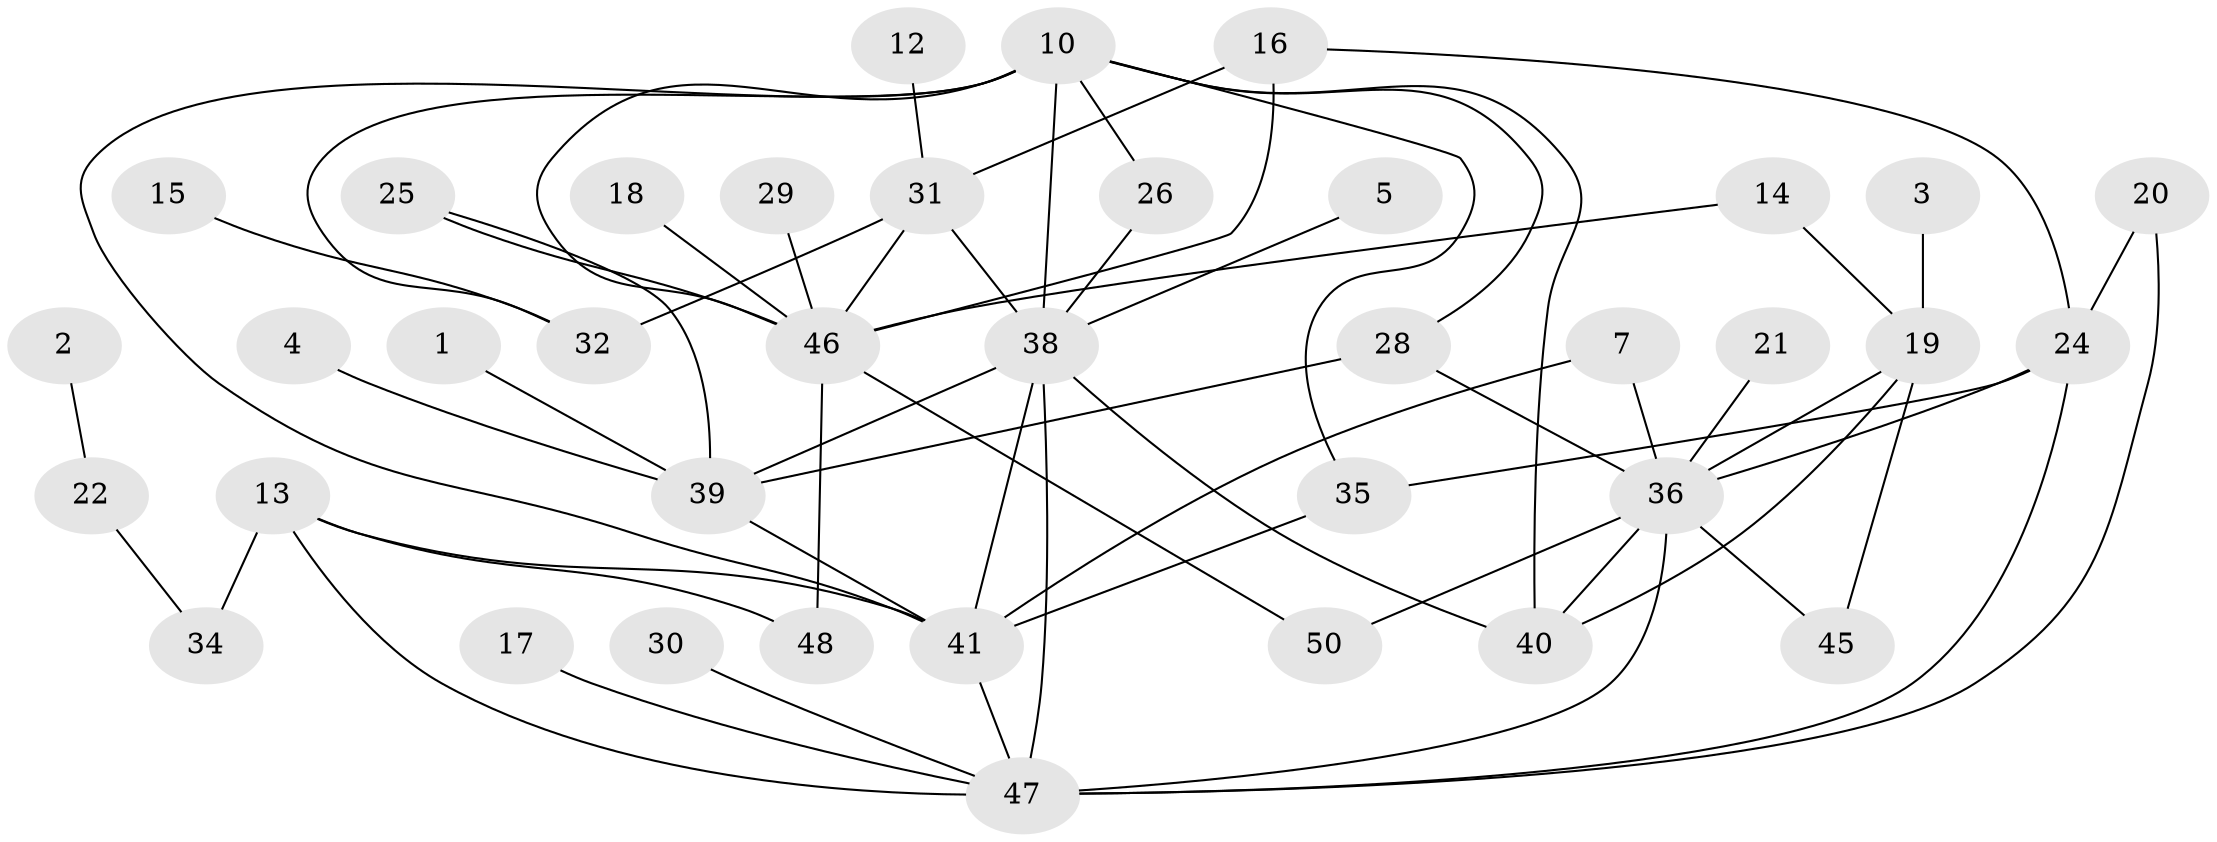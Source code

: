 // original degree distribution, {4: 0.08, 1: 0.26, 6: 0.03, 3: 0.17, 0: 0.1, 2: 0.25, 5: 0.09, 7: 0.02}
// Generated by graph-tools (version 1.1) at 2025/25/03/09/25 03:25:13]
// undirected, 38 vertices, 61 edges
graph export_dot {
graph [start="1"]
  node [color=gray90,style=filled];
  1;
  2;
  3;
  4;
  5;
  7;
  10;
  12;
  13;
  14;
  15;
  16;
  17;
  18;
  19;
  20;
  21;
  22;
  24;
  25;
  26;
  28;
  29;
  30;
  31;
  32;
  34;
  35;
  36;
  38;
  39;
  40;
  41;
  45;
  46;
  47;
  48;
  50;
  1 -- 39 [weight=1.0];
  2 -- 22 [weight=1.0];
  3 -- 19 [weight=1.0];
  4 -- 39 [weight=1.0];
  5 -- 38 [weight=1.0];
  7 -- 36 [weight=1.0];
  7 -- 41 [weight=1.0];
  10 -- 26 [weight=1.0];
  10 -- 28 [weight=1.0];
  10 -- 32 [weight=1.0];
  10 -- 35 [weight=1.0];
  10 -- 38 [weight=1.0];
  10 -- 40 [weight=1.0];
  10 -- 41 [weight=1.0];
  10 -- 46 [weight=2.0];
  12 -- 31 [weight=1.0];
  13 -- 34 [weight=1.0];
  13 -- 41 [weight=1.0];
  13 -- 47 [weight=1.0];
  13 -- 48 [weight=2.0];
  14 -- 19 [weight=1.0];
  14 -- 46 [weight=1.0];
  15 -- 32 [weight=1.0];
  16 -- 24 [weight=1.0];
  16 -- 31 [weight=1.0];
  16 -- 46 [weight=1.0];
  17 -- 47 [weight=1.0];
  18 -- 46 [weight=1.0];
  19 -- 36 [weight=1.0];
  19 -- 40 [weight=1.0];
  19 -- 45 [weight=1.0];
  20 -- 24 [weight=2.0];
  20 -- 47 [weight=1.0];
  21 -- 36 [weight=1.0];
  22 -- 34 [weight=1.0];
  24 -- 35 [weight=1.0];
  24 -- 36 [weight=2.0];
  24 -- 47 [weight=2.0];
  25 -- 39 [weight=1.0];
  25 -- 46 [weight=1.0];
  26 -- 38 [weight=1.0];
  28 -- 36 [weight=1.0];
  28 -- 39 [weight=1.0];
  29 -- 46 [weight=1.0];
  30 -- 47 [weight=2.0];
  31 -- 32 [weight=1.0];
  31 -- 38 [weight=2.0];
  31 -- 46 [weight=1.0];
  35 -- 41 [weight=1.0];
  36 -- 40 [weight=1.0];
  36 -- 45 [weight=1.0];
  36 -- 47 [weight=1.0];
  36 -- 50 [weight=1.0];
  38 -- 39 [weight=1.0];
  38 -- 40 [weight=1.0];
  38 -- 41 [weight=1.0];
  38 -- 47 [weight=1.0];
  39 -- 41 [weight=1.0];
  41 -- 47 [weight=1.0];
  46 -- 48 [weight=1.0];
  46 -- 50 [weight=1.0];
}
